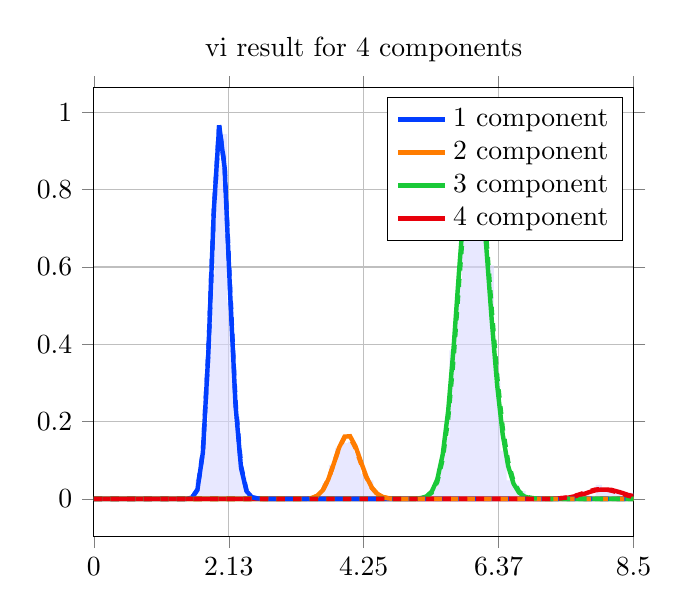 \begin{tikzpicture}
\begin{axis}[title={vi result for 4 components}, yticklabel style={/pgf/number format/fixed,
            /pgf/number format/precision=3}, grid={major}, yminorgrids={true}, tick align={outside}, xtick={0.0,2.125,4.249,6.374,8.498}, xmin={0.0}, xmax={8.498}, scaled y ticks={false}]
    \addplot[ybar interval, fill={blue!15}, forget plot, opacity={0.6}, draw={none}, bar width={5.0e-6}]
        table[row sep={\\}]
        {
            \\
            1.5  0.004  \\
            1.6  0.048  \\
            1.7  0.196  \\
            1.8  0.58  \\
            1.9  0.864  \\
            2.0  0.944  \\
            2.1  0.508  \\
            2.2  0.196  \\
            2.3  0.06  \\
            2.4  0.008  \\
            2.5  0.0  \\
            2.6  0.0  \\
            2.7  0.0  \\
            2.8  0.0  \\
            2.9  0.0  \\
            3.0  0.0  \\
            3.1  0.0  \\
            3.2  0.0  \\
            3.3  0.0  \\
            3.4  0.004  \\
            3.5  0.012  \\
            3.6  0.04  \\
            3.7  0.088  \\
            3.8  0.132  \\
            3.9  0.144  \\
            4.0  0.148  \\
            4.1  0.12  \\
            4.2  0.064  \\
            4.3  0.048  \\
            4.4  0.016  \\
            4.5  0.008  \\
            4.6  0.004  \\
            4.7  0.0  \\
            4.8  0.0  \\
            4.9  0.0  \\
            5.0  0.0  \\
            5.1  0.004  \\
            5.2  0.004  \\
            5.3  0.028  \\
            5.4  0.08  \\
            5.5  0.16  \\
            5.6  0.384  \\
            5.7  0.556  \\
            5.8  0.872  \\
            5.9  0.844  \\
            6.0  0.828  \\
            6.1  0.696  \\
            6.2  0.604  \\
            6.3  0.304  \\
            6.4  0.124  \\
            6.5  0.048  \\
            6.6  0.036  \\
            6.7  0.02  \\
            6.8  0.0  \\
            6.9  0.0  \\
            7.0  0.0  \\
            7.1  0.0  \\
            7.2  0.0  \\
            7.3  0.0  \\
            7.4  0.0  \\
            7.5  0.004  \\
            7.6  0.008  \\
            7.7  0.02  \\
            7.8  0.008  \\
            7.9  0.036  \\
            8.0  0.028  \\
            8.1  0.02  \\
            8.2  0.024  \\
            8.3  0.008  \\
            8.4  0.016  \\
            8.5  0.0  \\
        }
        ;
    \addplot[style={{ultra thick}}, color={rgb,1:red,0.008;green,0.243;blue,1.0}]
        table[row sep={\\}]
        {
            \\
            0.0  0.0  \\
            0.086  2.691e-193  \\
            0.172  4.851e-136  \\
            0.258  3.985e-104  \\
            0.343  1.38e-82  \\
            0.429  9.864e-67  \\
            0.515  1.788e-54  \\
            0.601  1.07e-44  \\
            0.687  9.768e-37  \\
            0.773  3.657e-30  \\
            0.858  1.102e-24  \\
            0.944  4.323e-20  \\
            1.03  3.151e-16  \\
            1.116  5.589e-13  \\
            1.202  2.974e-10  \\
            1.288  5.608e-8  \\
            1.373  4.284e-6  \\
            1.459  0.0  \\
            1.545  0.003  \\
            1.631  0.023  \\
            1.717  0.12  \\
            1.803  0.377  \\
            1.889  0.745  \\
            1.974  0.967  \\
            2.06  0.856  \\
            2.146  0.533  \\
            2.232  0.24  \\
            2.318  0.08  \\
            2.404  0.02  \\
            2.489  0.004  \\
            2.575  0.001  \\
            2.661  7.302e-5  \\
            2.747  7.214e-6  \\
            2.833  5.845e-7  \\
            2.919  3.931e-8  \\
            3.004  2.218e-9  \\
            3.09  1.061e-10  \\
            3.176  4.336e-12  \\
            3.262  1.528e-13  \\
            3.348  4.682e-15  \\
            3.434  1.255e-16  \\
            3.52  2.963e-18  \\
            3.605  6.201e-20  \\
            3.691  1.157e-21  \\
            3.777  1.934e-23  \\
            3.863  2.911e-25  \\
            3.949  3.964e-27  \\
            4.035  4.904e-29  \\
            4.12  5.535e-31  \\
            4.206  5.721e-33  \\
            4.292  5.434e-35  \\
            4.378  4.759e-37  \\
            4.464  3.855e-39  \\
            4.55  2.897e-41  \\
            4.635  2.025e-43  \\
            4.721  1.321e-45  \\
            4.807  8.056e-48  \\
            4.893  4.605e-50  \\
            4.979  2.473e-52  \\
            5.065  1.251e-54  \\
            5.151  5.965e-57  \\
            5.236  2.69e-59  \\
            5.322  1.148e-61  \\
            5.408  4.651e-64  \\
            5.494  1.79e-66  \\
            5.58  6.555e-69  \\
            5.666  2.288e-71  \\
            5.751  7.623e-74  \\
            5.837  2.428e-76  \\
            5.923  7.399e-79  \\
            6.009  2.161e-81  \\
            6.095  6.056e-84  \\
            6.181  1.63e-86  \\
            6.266  4.22e-89  \\
            6.352  1.051e-91  \\
            6.438  2.525e-94  \\
            6.524  5.848e-97  \\
            6.61  1.308e-99  \\
            6.696  2.826e-102  \\
            6.782  5.907e-105  \\
            6.867  1.195e-107  \\
            6.953  2.343e-110  \\
            7.039  4.452e-113  \\
            7.125  8.21e-116  \\
            7.211  1.47e-118  \\
            7.297  2.558e-121  \\
            7.382  4.326e-124  \\
            7.468  7.121e-127  \\
            7.554  1.141e-129  \\
            7.64  1.781e-132  \\
            7.726  2.71e-135  \\
            7.812  4.021e-138  \\
            7.897  5.821e-141  \\
            7.983  8.229e-144  \\
            8.069  1.136e-146  \\
            8.155  1.534e-149  \\
            8.241  2.023e-152  \\
            8.327  2.612e-155  \\
            8.413  3.3e-158  \\
            8.498  4.081e-161  \\
        }
        ;
    \addlegendentry {1 component}
    \addplot[style={{ultra thick}}, color={rgb,1:red,1.0;green,0.486;blue,0.0}]
        table[row sep={\\}]
        {
            \\
            0.0  0.0  \\
            0.086  0.0  \\
            0.172  0.0  \\
            0.258  2.17e-313  \\
            0.343  2.038e-267  \\
            0.429  1.366e-232  \\
            0.515  8.159e-205  \\
            0.601  6.644e-182  \\
            0.687  1.486e-162  \\
            0.773  6.337e-146  \\
            0.858  1.933e-131  \\
            0.944  1.083e-118  \\
            1.03  2.239e-107  \\
            1.116  2.897e-97  \\
            1.202  3.537e-88  \\
            1.288  5.65e-80  \\
            1.373  1.535e-72  \\
            1.459  8.795e-66  \\
            1.545  1.27e-59  \\
            1.631  5.361e-54  \\
            1.717  7.513e-49  \\
            1.803  3.89e-44  \\
            1.889  8.168e-40  \\
            1.974  7.535e-36  \\
            2.06  3.275e-32  \\
            2.146  7.133e-29  \\
            2.232  8.217e-26  \\
            2.318  5.255e-23  \\
            2.404  1.947e-20  \\
            2.489  4.341e-18  \\
            2.575  6.031e-16  \\
            2.661  5.386e-14  \\
            2.747  3.179e-12  \\
            2.833  1.272e-10  \\
            2.919  3.533e-9  \\
            3.004  6.955e-8  \\
            3.09  9.894e-7  \\
            3.176  1.036e-5  \\
            3.262  8.105e-5  \\
            3.348  0.0  \\
            3.434  0.002  \\
            3.52  0.008  \\
            3.605  0.022  \\
            3.691  0.05  \\
            3.777  0.09  \\
            3.863  0.133  \\
            3.949  0.161  \\
            4.035  0.162  \\
            4.12  0.136  \\
            4.206  0.096  \\
            4.292  0.057  \\
            4.378  0.029  \\
            4.464  0.013  \\
            4.55  0.005  \\
            4.635  0.002  \\
            4.721  0.0  \\
            4.807  0.0  \\
            4.893  2.531e-5  \\
            4.979  4.952e-6  \\
            5.065  8.607e-7  \\
            5.151  1.335e-7  \\
            5.236  1.853e-8  \\
            5.322  2.312e-9  \\
            5.408  2.601e-10  \\
            5.494  2.647e-11  \\
            5.58  2.444e-12  \\
            5.666  2.055e-13  \\
            5.751  1.576e-14  \\
            5.837  1.107e-15  \\
            5.923  7.132e-17  \\
            6.009  4.227e-18  \\
            6.095  2.31e-19  \\
            6.181  1.167e-20  \\
            6.266  5.456e-22  \\
            6.352  2.368e-23  \\
            6.438  9.561e-25  \\
            6.524  3.596e-26  \\
            6.61  1.262e-27  \\
            6.696  4.145e-29  \\
            6.782  1.275e-30  \\
            6.867  3.678e-32  \\
            6.953  9.974e-34  \\
            7.039  2.545e-35  \\
            7.125  6.123e-37  \\
            7.211  1.39e-38  \\
            7.297  2.984e-40  \\
            7.382  6.061e-42  \\
            7.468  1.167e-43  \\
            7.554  2.131e-45  \\
            7.64  3.697e-47  \\
            7.726  6.1e-49  \\
            7.812  9.583e-51  \\
            7.897  1.435e-52  \\
            7.983  2.05e-54  \\
            8.069  2.797e-56  \\
            8.155  3.648e-58  \\
            8.241  4.553e-60  \\
            8.327  5.442e-62  \\
            8.413  6.236e-64  \\
            8.498  6.856e-66  \\
        }
        ;
    \addlegendentry {2 component}
    \addplot[style={{ultra thick}}, color={rgb,1:red,0.102;green,0.788;blue,0.22}]
        table[row sep={\\}]
        {
            \\
            0.0  0.0  \\
            0.086  0.0  \\
            0.172  0.0  \\
            0.258  0.0  \\
            0.343  0.0  \\
            0.429  0.0  \\
            0.515  0.0  \\
            0.601  0.0  \\
            0.687  0.0  \\
            0.773  1.722e-307  \\
            0.858  9.697e-284  \\
            0.944  1.301e-262  \\
            1.03  1.19e-243  \\
            1.116  1.653e-226  \\
            1.202  6.488e-211  \\
            1.288  1.177e-196  \\
            1.373  1.468e-183  \\
            1.459  1.743e-171  \\
            1.545  2.578e-160  \\
            1.631  5.947e-150  \\
            1.717  2.59e-140  \\
            1.803  2.507e-131  \\
            1.889  6.199e-123  \\
            1.974  4.423e-115  \\
            2.06  1.012e-107  \\
            2.146  8.152e-101  \\
            2.232  2.508e-94  \\
            2.318  3.17e-88  \\
            2.404  1.756e-82  \\
            2.489  4.516e-77  \\
            2.575  5.683e-72  \\
            2.661  3.666e-67  \\
            2.747  1.265e-62  \\
            2.833  2.426e-58  \\
            2.919  2.679e-54  \\
            3.004  1.759e-50  \\
            3.09  7.068e-47  \\
            3.176  1.786e-43  \\
            3.262  2.909e-40  \\
            3.348  3.125e-37  \\
            3.434  2.26e-34  \\
            3.52  1.123e-31  \\
            3.605  3.903e-29  \\
            3.691  9.644e-27  \\
            3.777  1.722e-24  \\
            3.863  2.253e-22  \\
            3.949  2.192e-20  \\
            4.035  1.605e-18  \\
            4.12  8.948e-17  \\
            4.206  3.844e-15  \\
            4.292  1.286e-13  \\
            4.378  3.381e-12  \\
            4.464  7.058e-11  \\
            4.55  1.179e-9  \\
            4.635  1.591e-8  \\
            4.721  1.747e-7  \\
            4.807  1.573e-6  \\
            4.893  1.169e-5  \\
            4.979  7.217e-5  \\
            5.065  0.0  \\
            5.151  0.002  \\
            5.236  0.006  \\
            5.322  0.019  \\
            5.408  0.05  \\
            5.494  0.115  \\
            5.58  0.228  \\
            5.666  0.393  \\
            5.751  0.589  \\
            5.837  0.774  \\
            5.923  0.892  \\
            6.009  0.906  \\
            6.095  0.814  \\
            6.181  0.65  \\
            6.266  0.462  \\
            6.352  0.293  \\
            6.438  0.167  \\
            6.524  0.085  \\
            6.61  0.039  \\
            6.696  0.016  \\
            6.782  0.006  \\
            6.867  0.002  \\
            6.953  0.001  \\
            7.039  0.0  \\
            7.125  4.853e-5  \\
            7.211  1.157e-5  \\
            7.297  2.532e-6  \\
            7.382  5.1e-7  \\
            7.468  9.471e-8  \\
            7.554  1.624e-8  \\
            7.64  2.578e-9  \\
            7.726  3.793e-10  \\
            7.812  5.181e-11  \\
            7.897  6.582e-12  \\
            7.983  7.788e-13  \\
            8.069  8.597e-14  \\
            8.155  8.865e-15  \\
            8.241  8.553e-16  \\
            8.327  7.731e-17  \\
            8.413  6.556e-18  \\
            8.498  5.222e-19  \\
        }
        ;
    \addlegendentry {3 component}
    \addplot[style={{ultra thick}}, color={rgb,1:red,0.91;green,0.0;blue,0.043}]
        table[row sep={\\}]
        {
            \\
            0.0  0.0  \\
            0.086  0.0  \\
            0.172  0.0  \\
            0.258  0.0  \\
            0.343  0.0  \\
            0.429  0.0  \\
            0.515  0.0  \\
            0.601  0.0  \\
            0.687  0.0  \\
            0.773  0.0  \\
            0.858  0.0  \\
            0.944  0.0  \\
            1.03  0.0  \\
            1.116  0.0  \\
            1.202  0.0  \\
            1.288  0.0  \\
            1.373  0.0  \\
            1.459  8.873e-310  \\
            1.545  1.118e-293  \\
            1.631  1.196e-278  \\
            1.717  1.4e-264  \\
            1.803  2.226e-251  \\
            1.889  5.786e-239  \\
            1.974  2.889e-227  \\
            2.06  3.189e-216  \\
            2.146  8.8e-206  \\
            2.232  6.771e-196  \\
            2.318  1.599e-186  \\
            2.404  1.264e-177  \\
            2.489  3.608e-169  \\
            2.575  3.988e-161  \\
            2.661  1.816e-153  \\
            2.747  3.603e-146  \\
            2.833  3.28e-139  \\
            2.919  1.435e-132  \\
            3.004  3.146e-126  \\
            3.09  3.597e-120  \\
            3.176  2.222e-114  \\
            3.262  7.661e-109  \\
            3.348  1.52e-103  \\
            3.434  1.785e-98  \\
            3.52  1.273e-93  \\
            3.605  5.648e-89  \\
            3.691  1.594e-84  \\
            3.777  2.922e-80  \\
            3.863  3.547e-76  \\
            3.949  2.903e-72  \\
            4.035  1.63e-68  \\
            4.12  6.378e-65  \\
            4.206  1.765e-61  \\
            4.292  3.503e-58  \\
            4.378  5.054e-55  \\
            4.464  5.365e-52  \\
            4.55  4.24e-49  \\
            4.635  2.522e-46  \\
            4.721  1.141e-43  \\
            4.807  3.967e-41  \\
            4.893  1.069e-38  \\
            4.979  2.254e-36  \\
            5.065  3.749e-34  \\
            5.151  4.959e-32  \\
            5.236  5.254e-30  \\
            5.322  4.493e-28  \\
            5.408  3.122e-26  \\
            5.494  1.775e-24  \\
            5.58  8.302e-23  \\
            5.666  3.215e-21  \\
            5.751  1.037e-19  \\
            5.837  2.799e-18  \\
            5.923  6.359e-17  \\
            6.009  1.222e-15  \\
            6.095  1.995e-14  \\
            6.181  2.78e-13  \\
            6.266  3.322e-12  \\
            6.352  3.418e-11  \\
            6.438  3.039e-10  \\
            6.524  2.346e-9  \\
            6.61  1.577e-8  \\
            6.696  9.264e-8  \\
            6.782  4.774e-7  \\
            6.867  2.165e-6  \\
            6.953  8.668e-6  \\
            7.039  3.073e-5  \\
            7.125  9.676e-5  \\
            7.211  0.0  \\
            7.297  0.001  \\
            7.382  0.002  \\
            7.468  0.003  \\
            7.554  0.006  \\
            7.64  0.009  \\
            7.726  0.013  \\
            7.812  0.018  \\
            7.897  0.022  \\
            7.983  0.024  \\
            8.069  0.024  \\
            8.155  0.023  \\
            8.241  0.019  \\
            8.327  0.015  \\
            8.413  0.01  \\
            8.498  0.007  \\
        }
        ;
    \addlegendentry {4 component}
    \addplot[style={{ultra thick, dashed}}, color={rgb,1:red,0.008;green,0.243;blue,1.0}]
        table[row sep={\\}]
        {
            \\
            0.0  0.0  \\
            0.086  1.043e-189  \\
            0.172  1.568e-133  \\
            0.258  3.231e-102  \\
            0.343  4.406e-81  \\
            0.429  1.589e-65  \\
            0.515  1.698e-53  \\
            0.601  6.674e-44  \\
            0.687  4.332e-36  \\
            0.773  1.225e-29  \\
            0.858  2.922e-24  \\
            0.944  9.434e-20  \\
            1.03  5.842e-16  \\
            1.116  9.039e-13  \\
            1.202  4.293e-10  \\
            1.288  7.368e-8  \\
            1.373  5.212e-6  \\
            1.459  0.0  \\
            1.545  0.003  \\
            1.631  0.024  \\
            1.717  0.123  \\
            1.803  0.379  \\
            1.889  0.743  \\
            1.974  0.965  \\
            2.06  0.86  \\
            2.146  0.543  \\
            2.232  0.249  \\
            2.318  0.085  \\
            2.404  0.022  \\
            2.489  0.004  \\
            2.575  0.001  \\
            2.661  9.054e-5  \\
            2.747  9.389e-6  \\
            2.833  8.016e-7  \\
            2.919  5.701e-8  \\
            3.004  3.412e-9  \\
            3.09  1.736e-10  \\
            3.176  7.577e-12  \\
            3.262  2.859e-13  \\
            3.348  9.398e-15  \\
            3.434  2.71e-16  \\
            3.52  6.903e-18  \\
            3.605  1.562e-19  \\
            3.691  3.156e-21  \\
            3.777  5.726e-23  \\
            3.863  9.375e-25  \\
            3.949  1.391e-26  \\
            4.035  1.879e-28  \\
            4.12  2.32e-30  \\
            4.206  2.626e-32  \\
            4.292  2.737e-34  \\
            4.378  2.634e-36  \\
            4.464  2.348e-38  \\
            4.55  1.945e-40  \\
            4.635  1.501e-42  \\
            4.721  1.081e-44  \\
            4.807  7.298e-47  \\
            4.893  4.621e-49  \\
            4.979  2.753e-51  \\
            5.065  1.545e-53  \\
            5.151  8.195e-56  \\
            5.236  4.111e-58  \\
            5.322  1.955e-60  \\
            5.408  8.83e-63  \\
            5.494  3.792e-65  \\
            5.58  1.552e-67  \\
            5.666  6.056e-70  \\
            5.751  2.258e-72  \\
            5.837  8.054e-75  \\
            5.923  2.752e-77  \\
            6.009  9.018e-80  \\
            6.095  2.837e-82  \\
            6.181  8.582e-85  \\
            6.266  2.498e-87  \\
            6.352  7.004e-90  \\
            6.438  1.894e-92  \\
            6.524  4.943e-95  \\
            6.61  1.246e-97  \\
            6.696  3.039e-100  \\
            6.782  7.172e-103  \\
            6.867  1.639e-105  \\
            6.953  3.632e-108  \\
            7.039  7.808e-111  \\
            7.125  1.629e-113  \\
            7.211  3.304e-116  \\
            7.297  6.512e-119  \\
            7.382  1.249e-121  \\
            7.468  2.331e-124  \\
            7.554  4.238e-127  \\
            7.64  7.509e-130  \\
            7.726  1.298e-132  \\
            7.812  2.188e-135  \\
            7.897  3.602e-138  \\
            7.983  5.791e-141  \\
            8.069  9.099e-144  \\
            8.155  1.398e-146  \\
            8.241  2.101e-149  \\
            8.327  3.09e-152  \\
            8.413  4.449e-155  \\
            8.498  6.274e-158  \\
        }
        ;
    \addplot[style={{ultra thick, dashed}}, color={rgb,1:red,1.0;green,0.486;blue,0.0}]
        table[row sep={\\}]
        {
            \\
            0.0  0.0  \\
            0.086  0.0  \\
            0.172  0.0  \\
            0.258  2.758e-314  \\
            0.343  3.657e-268  \\
            0.429  3.178e-233  \\
            0.515  2.33e-205  \\
            0.601  2.244e-182  \\
            0.687  5.778e-163  \\
            0.773  2.777e-146  \\
            0.858  9.391e-132  \\
            0.944  5.758e-119  \\
            1.03  1.288e-107  \\
            1.116  1.786e-97  \\
            1.202  2.32e-88  \\
            1.288  3.915e-80  \\
            1.373  1.117e-72  \\
            1.459  6.687e-66  \\
            1.545  1.004e-59  \\
            1.631  4.392e-54  \\
            1.717  6.351e-49  \\
            1.803  3.383e-44  \\
            1.889  7.284e-40  \\
            1.974  6.871e-36  \\
            2.06  3.047e-32  \\
            2.146  6.753e-29  \\
            2.232  7.902e-26  \\
            2.318  5.122e-23  \\
            2.404  1.92e-20  \\
            2.489  4.324e-18  \\
            2.575  6.059e-16  \\
            2.661  5.448e-14  \\
            2.747  3.234e-12  \\
            2.833  1.3e-10  \\
            2.919  3.621e-9  \\
            3.004  7.141e-8  \\
            3.09  1.017e-6  \\
            3.176  1.064e-5  \\
            3.262  8.318e-5  \\
            3.348  0.0  \\
            3.434  0.002  \\
            3.52  0.008  \\
            3.605  0.022  \\
            3.691  0.05  \\
            3.777  0.09  \\
            3.863  0.132  \\
            3.949  0.159  \\
            4.035  0.159  \\
            4.12  0.132  \\
            4.206  0.092  \\
            4.292  0.055  \\
            4.378  0.028  \\
            4.464  0.012  \\
            4.55  0.004  \\
            4.635  0.001  \\
            4.721  0.0  \\
            4.807  0.0  \\
            4.893  2.222e-5  \\
            4.979  4.29e-6  \\
            5.065  7.354e-7  \\
            5.151  1.124e-7  \\
            5.236  1.538e-8  \\
            5.322  1.891e-9  \\
            5.408  2.095e-10  \\
            5.494  2.099e-11  \\
            5.58  1.908e-12  \\
            5.666  1.578e-13  \\
            5.751  1.191e-14  \\
            5.837  8.22e-16  \\
            5.923  5.206e-17  \\
            6.009  3.032e-18  \\
            6.095  1.628e-19  \\
            6.181  8.075e-21  \\
            6.266  3.709e-22  \\
            6.352  1.58e-23  \\
            6.438  6.262e-25  \\
            6.524  2.311e-26  \\
            6.61  7.959e-28  \\
            6.696  2.563e-29  \\
            6.782  7.729e-31  \\
            6.867  2.186e-32  \\
            6.953  5.811e-34  \\
            7.039  1.453e-35  \\
            7.125  3.426e-37  \\
            7.211  7.619e-39  \\
            7.297  1.602e-40  \\
            7.382  3.186e-42  \\
            7.468  6.004e-44  \\
            7.554  1.073e-45  \\
            7.64  1.823e-47  \\
            7.726  2.943e-49  \\
            7.812  4.523e-51  \\
            7.897  6.625e-53  \\
            7.983  9.256e-55  \\
            8.069  1.235e-56  \\
            8.155  1.575e-58  \\
            8.241  1.922e-60  \\
            8.327  2.246e-62  \\
            8.413  2.515e-64  \\
            8.498  2.702e-66  \\
        }
        ;
    \addplot[style={{ultra thick, dashed}}, color={rgb,1:red,0.102;green,0.788;blue,0.22}]
        table[row sep={\\}]
        {
            \\
            0.0  0.0  \\
            0.086  0.0  \\
            0.172  0.0  \\
            0.258  0.0  \\
            0.343  0.0  \\
            0.429  0.0  \\
            0.515  0.0  \\
            0.601  0.0  \\
            0.687  0.0  \\
            0.773  5.594e-307  \\
            0.858  2.681e-283  \\
            0.944  3.122e-262  \\
            1.03  2.522e-243  \\
            1.116  3.134e-226  \\
            1.202  1.114e-210  \\
            1.288  1.848e-196  \\
            1.373  2.127e-183  \\
            1.459  2.348e-171  \\
            1.545  3.25e-160  \\
            1.631  7.063e-150  \\
            1.717  2.914e-140  \\
            1.803  2.684e-131  \\
            1.889  6.346e-123  \\
            1.974  4.347e-115  \\
            2.06  9.588e-108  \\
            2.146  7.467e-101  \\
            2.232  2.229e-94  \\
            2.318  2.74e-88  \\
            2.404  1.481e-82  \\
            2.489  3.725e-77  \\
            2.575  4.595e-72  \\
            2.661  2.912e-67  \\
            2.747  9.893e-63  \\
            2.833  1.872e-58  \\
            2.919  2.043e-54  \\
            3.004  1.327e-50  \\
            3.09  5.289e-47  \\
            3.176  1.327e-43  \\
            3.262  2.15e-40  \\
            3.348  2.299e-37  \\
            3.434  1.659e-34  \\
            3.52  8.228e-32  \\
            3.605  2.857e-29  \\
            3.691  7.066e-27  \\
            3.777  1.264e-24  \\
            3.863  1.658e-22  \\
            3.949  1.619e-20  \\
            4.035  1.191e-18  \\
            4.12  6.678e-17  \\
            4.206  2.888e-15  \\
            4.292  9.728e-14  \\
            4.378  2.579e-12  \\
            4.464  5.43e-11  \\
            4.55  9.162e-10  \\
            4.635  1.249e-8  \\
            4.721  1.386e-7  \\
            4.807  1.262e-6  \\
            4.893  9.494e-6  \\
            4.979  5.939e-5  \\
            5.065  0.0  \\
            5.151  0.001  \\
            5.236  0.005  \\
            5.322  0.016  \\
            5.408  0.044  \\
            5.494  0.103  \\
            5.58  0.208  \\
            5.666  0.365  \\
            5.751  0.558  \\
            5.837  0.745  \\
            5.923  0.875  \\
            6.009  0.906  \\
            6.095  0.83  \\
            6.181  0.675  \\
            6.266  0.489  \\
            6.352  0.317  \\
            6.438  0.184  \\
            6.524  0.096  \\
            6.61  0.045  \\
            6.696  0.019  \\
            6.782  0.007  \\
            6.867  0.003  \\
            6.953  0.001  \\
            7.039  0.0  \\
            7.125  6.397e-5  \\
            7.211  1.561e-5  \\
            7.297  3.499e-6  \\
            7.382  7.22e-7  \\
            7.468  1.374e-7  \\
            7.554  2.415e-8  \\
            7.64  3.929e-9  \\
            7.726  5.928e-10  \\
            7.812  8.305e-11  \\
            7.897  1.082e-11  \\
            7.983  1.314e-12  \\
            8.069  1.489e-13  \\
            8.155  1.576e-14  \\
            8.241  1.562e-15  \\
            8.327  1.45e-16  \\
            8.413  1.263e-17  \\
            8.498  1.034e-18  \\
        }
        ;
    \addplot[style={{ultra thick, dashed}}, color={rgb,1:red,0.91;green,0.0;blue,0.043}]
        table[row sep={\\}]
        {
            \\
            0.0  0.0  \\
            0.086  0.0  \\
            0.172  0.0  \\
            0.258  0.0  \\
            0.343  0.0  \\
            0.429  0.0  \\
            0.515  0.0  \\
            0.601  0.0  \\
            0.687  0.0  \\
            0.773  0.0  \\
            0.858  0.0  \\
            0.944  0.0  \\
            1.03  0.0  \\
            1.116  0.0  \\
            1.202  0.0  \\
            1.288  0.0  \\
            1.373  0.0  \\
            1.459  1.104e-308  \\
            1.545  1.409e-292  \\
            1.631  1.522e-277  \\
            1.717  1.791e-263  \\
            1.803  2.853e-250  \\
            1.889  7.408e-238  \\
            1.974  3.685e-226  \\
            2.06  4.042e-215  \\
            2.146  1.106e-204  \\
            2.232  8.42e-195  \\
            2.318  1.964e-185  \\
            2.404  1.53e-176  \\
            2.489  4.299e-168  \\
            2.575  4.668e-160  \\
            2.661  2.085e-152  \\
            2.747  4.055e-145  \\
            2.833  3.611e-138  \\
            2.919  1.544e-131  \\
            3.004  3.305e-125  \\
            3.09  3.685e-119  \\
            3.176  2.218e-113  \\
            3.262  7.442e-108  \\
            3.348  1.436e-102  \\
            3.434  1.638e-97  \\
            3.52  1.134e-92  \\
            3.605  4.88e-88  \\
            3.691  1.335e-83  \\
            3.777  2.37e-79  \\
            3.863  2.785e-75  \\
            3.949  2.205e-71  \\
            4.035  1.197e-67  \\
            4.12  4.524e-64  \\
            4.206  1.209e-60  \\
            4.292  2.315e-57  \\
            4.378  3.222e-54  \\
            4.464  3.297e-51  \\
            4.55  2.511e-48  \\
            4.635  1.438e-45  \\
            4.721  6.266e-43  \\
            4.807  2.096e-40  \\
            4.893  5.433e-38  \\
            4.979  1.101e-35  \\
            5.065  1.76e-33  \\
            5.151  2.237e-31  \\
            5.236  2.276e-29  \\
            5.322  1.869e-27  \\
            5.408  1.246e-25  \\
            5.494  6.796e-24  \\
            5.58  3.049e-22  \\
            5.666  1.132e-20  \\
            5.751  3.499e-19  \\
            5.837  9.051e-18  \\
            5.923  1.97e-16  \\
            6.009  3.625e-15  \\
            6.095  5.666e-14  \\
            6.181  7.558e-13  \\
            6.266  8.642e-12  \\
            6.352  8.506e-11  \\
            6.438  7.235e-10  \\
            6.524  5.339e-9  \\
            6.61  3.431e-8  \\
            6.696  1.927e-7  \\
            6.782  9.489e-7  \\
            6.867  4.111e-6  \\
            6.953  1.572e-5  \\
            7.039  5.323e-5  \\
            7.125  0.0  \\
            7.211  0.0  \\
            7.297  0.001  \\
            7.382  0.002  \\
            7.468  0.004  \\
            7.554  0.007  \\
            7.64  0.011  \\
            7.726  0.016  \\
            7.812  0.02  \\
            7.897  0.024  \\
            7.983  0.025  \\
            8.069  0.024  \\
            8.155  0.021  \\
            8.241  0.017  \\
            8.327  0.013  \\
            8.413  0.008  \\
            8.498  0.005  \\
        }
        ;
\end{axis}
\end{tikzpicture}
